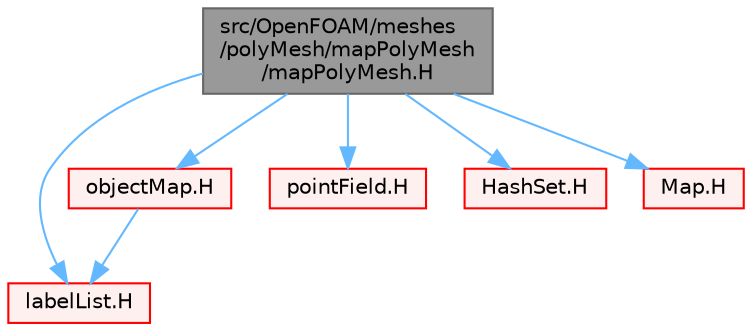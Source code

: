 digraph "src/OpenFOAM/meshes/polyMesh/mapPolyMesh/mapPolyMesh.H"
{
 // LATEX_PDF_SIZE
  bgcolor="transparent";
  edge [fontname=Helvetica,fontsize=10,labelfontname=Helvetica,labelfontsize=10];
  node [fontname=Helvetica,fontsize=10,shape=box,height=0.2,width=0.4];
  Node1 [id="Node000001",label="src/OpenFOAM/meshes\l/polyMesh/mapPolyMesh\l/mapPolyMesh.H",height=0.2,width=0.4,color="gray40", fillcolor="grey60", style="filled", fontcolor="black",tooltip=" "];
  Node1 -> Node2 [id="edge1_Node000001_Node000002",color="steelblue1",style="solid",tooltip=" "];
  Node2 [id="Node000002",label="labelList.H",height=0.2,width=0.4,color="red", fillcolor="#FFF0F0", style="filled",URL="$labelList_8H.html",tooltip=" "];
  Node1 -> Node101 [id="edge2_Node000001_Node000101",color="steelblue1",style="solid",tooltip=" "];
  Node101 [id="Node000101",label="objectMap.H",height=0.2,width=0.4,color="red", fillcolor="#FFF0F0", style="filled",URL="$objectMap_8H.html",tooltip=" "];
  Node101 -> Node2 [id="edge3_Node000101_Node000002",color="steelblue1",style="solid",tooltip=" "];
  Node1 -> Node123 [id="edge4_Node000001_Node000123",color="steelblue1",style="solid",tooltip=" "];
  Node123 [id="Node000123",label="pointField.H",height=0.2,width=0.4,color="red", fillcolor="#FFF0F0", style="filled",URL="$pointField_8H.html",tooltip=" "];
  Node1 -> Node159 [id="edge5_Node000001_Node000159",color="steelblue1",style="solid",tooltip=" "];
  Node159 [id="Node000159",label="HashSet.H",height=0.2,width=0.4,color="red", fillcolor="#FFF0F0", style="filled",URL="$HashSet_8H.html",tooltip=" "];
  Node1 -> Node160 [id="edge6_Node000001_Node000160",color="steelblue1",style="solid",tooltip=" "];
  Node160 [id="Node000160",label="Map.H",height=0.2,width=0.4,color="red", fillcolor="#FFF0F0", style="filled",URL="$Map_8H.html",tooltip=" "];
}
